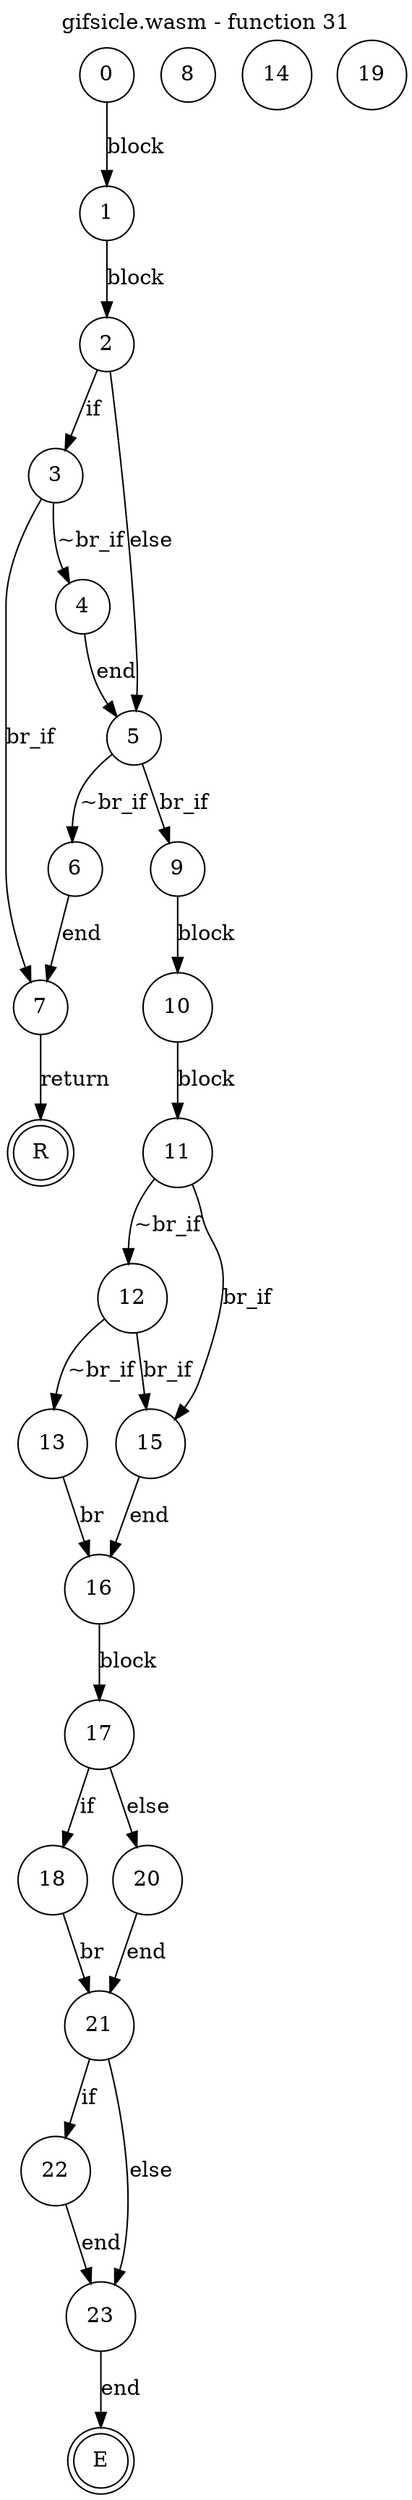 digraph finite_state_machine {
    label = "gifsicle.wasm - function 31"
    labelloc =  t
    labelfontsize = 16
    labelfontcolor = black
    labelfontname = "Helvetica"
    node [shape = doublecircle]; E R ;
node [shape=circle, fontcolor=black, style="", label="0"]0
node [shape=circle, fontcolor=black, style="", label="1"]1
node [shape=circle, fontcolor=black, style="", label="2"]2
node [shape=circle, fontcolor=black, style="", label="3"]3
node [shape=circle, fontcolor=black, style="", label="4"]4
node [shape=circle, fontcolor=black, style="", label="5"]5
node [shape=circle, fontcolor=black, style="", label="6"]6
node [shape=circle, fontcolor=black, style="", label="7"]7
node [shape=circle, fontcolor=black, style="", label="8"]8
node [shape=circle, fontcolor=black, style="", label="9"]9
node [shape=circle, fontcolor=black, style="", label="10"]10
node [shape=circle, fontcolor=black, style="", label="11"]11
node [shape=circle, fontcolor=black, style="", label="12"]12
node [shape=circle, fontcolor=black, style="", label="13"]13
node [shape=circle, fontcolor=black, style="", label="14"]14
node [shape=circle, fontcolor=black, style="", label="15"]15
node [shape=circle, fontcolor=black, style="", label="16"]16
node [shape=circle, fontcolor=black, style="", label="17"]17
node [shape=circle, fontcolor=black, style="", label="18"]18
node [shape=circle, fontcolor=black, style="", label="19"]19
node [shape=circle, fontcolor=black, style="", label="20"]20
node [shape=circle, fontcolor=black, style="", label="21"]21
node [shape=circle, fontcolor=black, style="", label="22"]22
node [shape=circle, fontcolor=black, style="", label="23"]23
node [shape=circle, fontcolor=black, style="", label="E"]E
node [shape=circle, fontcolor=black, style="", label="R"]R
    0 -> 1[label="block"];
    1 -> 2[label="block"];
    2 -> 3[label="if"];
    2 -> 5[label="else"];
    3 -> 4[label="~br_if"];
    3 -> 7[label="br_if"];
    4 -> 5[label="end"];
    5 -> 6[label="~br_if"];
    5 -> 9[label="br_if"];
    6 -> 7[label="end"];
    7 -> R[label="return"];
    9 -> 10[label="block"];
    10 -> 11[label="block"];
    11 -> 12[label="~br_if"];
    11 -> 15[label="br_if"];
    12 -> 13[label="~br_if"];
    12 -> 15[label="br_if"];
    13 -> 16[label="br"];
    15 -> 16[label="end"];
    16 -> 17[label="block"];
    17 -> 18[label="if"];
    17 -> 20[label="else"];
    18 -> 21[label="br"];
    20 -> 21[label="end"];
    21 -> 22[label="if"];
    21 -> 23[label="else"];
    22 -> 23[label="end"];
    23 -> E[label="end"];
}
